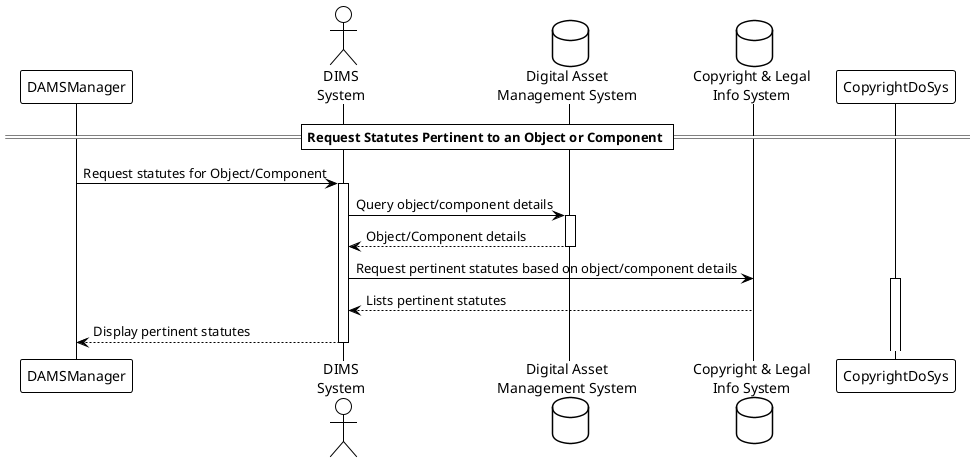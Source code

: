 @startuml
!theme plain

participant DAMSManager as DAMSM
actor "DIMS\nSystem" as DIMS
database "Digital Asset\nManagement System" as DAMS
database "Copyright & Legal\nInfo System" as CopyrightSys

== Request Statutes Pertinent to an Object or Component ==

DAMSM -> DIMS : Request statutes for Object/Component
activate DIMS

DIMS -> DAMS : Query object/component details
activate DAMS
DAMS --> DIMS : Object/Component details
deactivate DAMS

DIMS -> CopyrightSys : Request pertinent statutes based on object/component details
activate CopyrightDoSys
CopyrightSys --> DIMS : Lists pertinent statutes
deactivate CopyrightSys

DIMS --> DAMSM : Display pertinent statutes
deactivate DIMS

@enduml